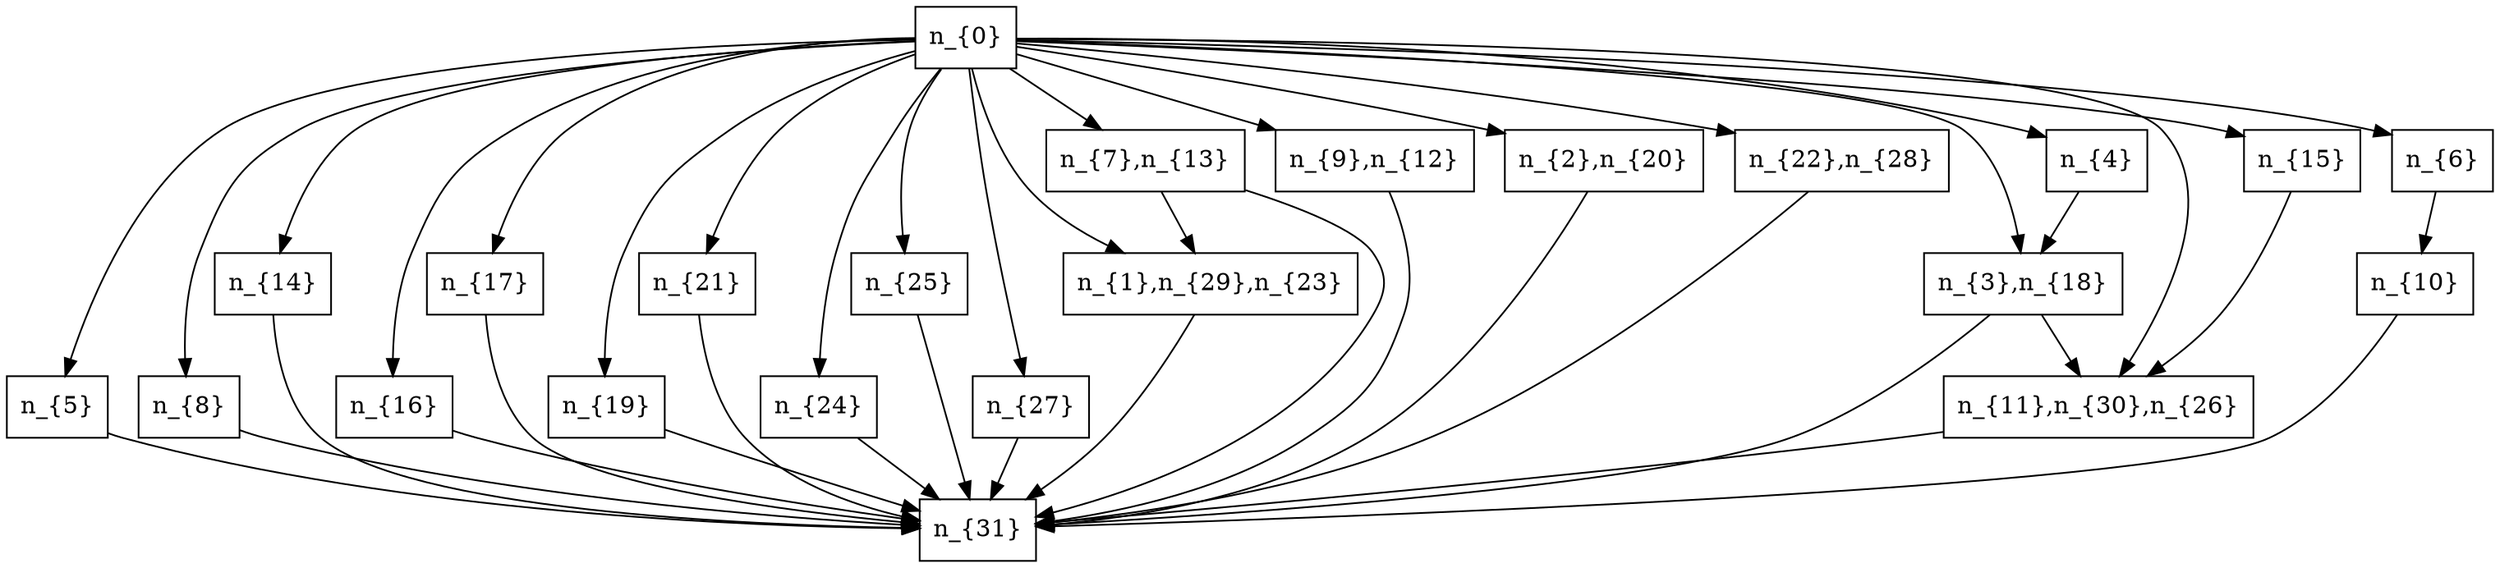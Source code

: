 strict digraph "Task{n=32,e=0.01}" {
	graph [bb="0,0,1317.5,324",
		collapsed=9,
		cpathlen=1655364,
		deadline=5248928,
		period=5248928,
		workload=8656030
	];
	node [distance=0,
		factor=0,
		label="\N",
		marked=0,
		object=0,
		shape=rectangle,
		threads=0,
		visited=0,
		wcet=0,
		wcetone=0
	];
	"n_{0}"	 [distance=153866,
		factor=0.591138,
		height=0.5,
		object=2,
		pos="542,306",
		texlbl="${d:153866, n_{0} = \langle o_{2}, c_1:153866, c(1):153866, F:0.59 \rangle}$",
		threads=1,
		wcet=153866,
		wcetone=153866,
		width=0.75];
	"n_{4}"	 [distance=615326,
		factor=0.800891,
		height=0.5,
		object=6,
		pos="1177,234",
		texlbl="${d:615326, n_{4} = \langle o_{6}, c_1:461460, c(1):461460, F:0.80 \rangle}$",
		threads=1,
		wcet=461460,
		wcetone=461460,
		width=0.75];
	"n_{0}" -> "n_{4}" [key="n_{0} -> n_{4}",
	pos="e,1149.6,247.45 569.1,304.7 670.37,299.65 1026.3,280.26 1136,252 1137.3,251.67 1138.6,251.31 1139.8,250.92"];
"n_{5}" [distance=1067635,
	factor=0.904876,
	height=0.5,
	object=18,
	pos="27,90",
	texlbl="${d:1067635, n_{5} = \langle o_{18}, c_1:913769, c(1):913769, F:0.90 \rangle}$",
	threads=1,
	wcet=913769,
	wcetone=913769,
	width=0.75];
"n_{0}" -> "n_{5}" [key="n_{0} -> n_{5}",
pos="e,32.475,108.05 514.95,305.44 433.56,303.3 192.55,293.51 128,252 78.695,220.29 49.308,155.07 35.852,117.78"];
"n_{6}" [distance=307732,
factor=0.591138,
height=0.5,
object=2,
pos="570,234",
texlbl="${d:307732, n_{6} = \langle o_{2}, c_1:153866, c(1):153866, F:0.59 \rangle}$",
threads=1,
wcet=153866,
wcetone=153866,
width=0.75];
"n_{0}" -> "n_{6}" [key="n_{0} -> n_{6}",
pos="e,562.84,252.41 549.07,287.83 552.13,279.96 555.78,270.57 559.17,261.85"];
"n_{8}" [distance=307732,
factor=0.591138,
height=0.5,
object=2,
pos="99,90",
texlbl="${d:307732, n_{8} = \langle o_{2}, c_1:153866, c(1):153866, F:0.59 \rangle}$",
threads=1,
wcet=153866,
wcetone=153866,
width=0.75];
"n_{0}" -> "n_{8}" [key="n_{0} -> n_{8}",
pos="e,100.02,108.17 514.84,304.88 438.65,301.32 224.71,288.25 166,252 119.96,223.57 105.55,156.5 101.05,118.16"];
"n_{14}" [distance=1067635,
factor=0.904876,
height=0.5,
object=18,
pos="154,162",
texlbl="${d:1067635, n_{14} = \langle o_{18}, c_1:913769, c(1):913769, F:0.90 \rangle}$",
threads=1,
wcet=913769,
wcetone=913769,
width=0.79167];
"n_{0}" -> "n_{14}" [key="n_{0} -> n_{14}",
pos="e,157.39,180.06 514.97,304.97 442.77,301.71 247.44,289.57 197,252 176.92,237.05 165.81,210.28 159.94,189.81"];
"n_{15}" [distance=192923,
factor=2.633100,
height=0.5,
object=9,
pos="1289,234",
texlbl="${d:192923, n_{15} = \langle o_{9}, c_1:39057, c(1):39057, F:2.63 \rangle}$",
threads=1,
wcet=39057,
wcetone=39057,
width=0.79167];
"n_{0}" -> "n_{15}" [key="n_{0} -> n_{15}",
pos="e,1260.3,247.5 569.34,305.07 682.42,301.04 1113.9,283.84 1246,252 1247.5,251.64 1249,251.24 1250.5,250.81"];
"n_{16}" [distance=615326,
factor=0.800891,
height=0.5,
object=6,
pos="211,90",
texlbl="${d:615326, n_{16} = \langle o_{6}, c_1:461460, c(1):461460, F:0.80 \rangle}$",
threads=1,
wcet=461460,
wcetone=461460,
width=0.79167];
"n_{0}" -> "n_{16}" [key="n_{0} -> n_{16}",
pos="e,212.68,108.2 514.8,302.87 456.25,295.74 320.49,276.95 282,252 236.5,222.51 219.99,156.63 214.12,118.59"];
"n_{17}" [distance=307732,
factor=0.591138,
height=0.5,
object=2,
pos="268,162",
texlbl="${d:307732, n_{17} = \langle o_{2}, c_1:153866, c(1):153866, F:0.59 \rangle}$",
threads=1,
wcet=153866,
wcetone=153866,
width=0.79167];
"n_{0}" -> "n_{17}" [key="n_{0} -> n_{17}",
pos="e,271.71,180.13 514.65,302.61 460.55,295.42 342.37,277.23 311,252 291.7,236.47 280.54,210.19 274.45,190.03"];
"n_{19}" [distance=192923,
factor=2.633100,
height=0.5,
object=9,
pos="325,90",
texlbl="${d:192923, n_{19} = \langle o_{9}, c_1:39057, c(1):39057, F:2.63 \rangle}$",
threads=1,
wcet=39057,
wcetone=39057,
width=0.79167];
"n_{0}" -> "n_{19}" [key="n_{0} -> n_{19}",
pos="e,326.56,108.29 514.87,300.82 483.91,293.85 432.92,279.1 397,252 365.28,228.07 360.25,216.26 344,180 335.21,160.39 330.41,136.52 \
327.84,118.29"];
"n_{21}" [distance=1067635,
factor=0.904876,
height=0.5,
object=18,
pos="382,162",
texlbl="${d:1067635, n_{21} = \langle o_{18}, c_1:913769, c(1):913769, F:0.90 \rangle}$",
threads=1,
wcet=913769,
wcetone=913769,
width=0.79167];
"n_{0}" -> "n_{21}" [key="n_{0} -> n_{21}",
pos="e,386.62,180.06 514.75,299.23 488.83,291.58 450.16,276.83 425,252 407.58,234.81 396.28,209.16 389.66,189.64"];
"n_{24}" [distance=307732,
factor=0.591138,
height=0.5,
object=2,
pos="439,90",
texlbl="${d:307732, n_{24} = \langle o_{2}, c_1:153866, c(1):153866, F:0.59 \rangle}$",
threads=1,
wcet=153866,
wcetone=153866,
width=0.79167];
"n_{0}" -> "n_{24}" [key="n_{0} -> n_{24}",
pos="e,441.63,108.24 521.94,287.82 511.79,277.92 499.8,265.04 491,252 471.32,222.81 469.04,213.43 458,180 451.33,159.81 446.46,136.28 \
443.32,118.35"];
"n_{25}" [distance=630861,
factor=0.973991,
height=0.5,
object=4,
pos="496,162",
texlbl="${d:630861, n_{25} = \langle o_{4}, c_1:476995, c(1):476995, F:0.97 \rangle}$",
threads=1,
wcet=476995,
wcetone=476995,
width=0.79167];
"n_{0}" -> "n_{25}" [key="n_{0} -> n_{25}",
pos="e,493.96,180.21 523.71,287.7 515.19,277.95 505.88,265.26 501,252 493.76,232.33 492.73,208.6 493.39,190.45"];
"n_{27}" [distance=307732,
factor=0.591138,
height=0.5,
object=2,
pos="553,90",
texlbl="${d:307732, n_{27} = \langle o_{2}, c_1:153866, c(1):153866, F:0.59 \rangle}$",
threads=1,
wcet=153866,
wcetone=153866,
width=0.79167];
"n_{0}" -> "n_{27}" [key="n_{0} -> n_{27}",
pos="e,548.54,108.41 538.59,287.58 536.83,277.18 534.88,263.91 534,252 530.54,205.06 539.58,150.78 546.35,118.48"];
"n_{1},n_{29},n_{23}" [distance=524902,
factor=0.662345,
height=0.5,
object=28,
pos="726,162",
texlbl="${d:524902, n_{1},n_{29},n_{23} = \langle o_{28}, c_1:126105, c(3):293156, F:0.66 \rangle}$",
threads=3,
wcet=293156,
wcetone=126105,
width=1.9306];
"n_{0}" -> "n_{1},n_{29},n_{23}" [key="n_{0} -> n_{1},n_{29},n_{23}",
pos="e,695.9,180.03 564.19,287.81 576.63,277.48 592.35,264.21 606,252 623.34,236.49 625.77,230.45 644,216 657.61,205.21 673.37,194.46 \
687.41,185.42"];
"n_{7},n_{13}" [distance=231746,
factor=0.300563,
height=0.5,
object=25,
pos="701,234",
texlbl="${d:231746, n_{7},n_{13} = \langle o_{25}, c_1:59881, c(2):77880, F:0.30 \rangle}$",
threads=2,
wcet=77880,
wcetone=59881,
width=1.3194];
"n_{0}" -> "n_{7},n_{13}" [key="n_{0} -> n_{7},n_{13}",
pos="e,661.23,252.01 569.33,293.62 591.97,283.37 624.71,268.55 651.88,256.24"];
"n_{9},n_{12}" [distance=329800,
factor=0.682709,
height=0.5,
object=22,
pos="814,234",
texlbl="${d:329800, n_{9},n_{12} = \langle o_{22}, c_1:104554, c(2):175934, F:0.68 \rangle}$",
threads=2,
wcet=175934,
wcetone=104554,
width=1.3194];
"n_{0}" -> "n_{9},n_{12}" [key="n_{0} -> n_{9},n_{12}",
pos="e,766.48,249.24 569.29,299.7 608.49,290.53 683.2,272.61 756.6,252.03"];
"n_{3},n_{18}" [distance=1002362,
factor=0.415288,
height=0.5,
object=14,
pos="1139,162",
texlbl="${d:1002362, n_{3},n_{18} = \langle o_{14}, c_1:273468, c(2):387036, F:0.42 \rangle}$",
threads=2,
wcet=387036,
wcetone=273468,
width=1.3194];
"n_{0}" -> "n_{3},n_{18}" [key="n_{0} -> n_{3},n_{18}",
pos="e,1137,180.22 569.19,305.01 675.42,300.92 1058.8,284.05 1102,252 1121.5,237.51 1130.8,210.87 1135.2,190.32"];
"n_{2},n_{20}" [distance=984906,
factor=0.800891,
height=0.5,
object=6,
pos="927,234",
texlbl="${d:984906, n_{2},n_{20} = \langle o_{6}, c_1:461460, c(2):831040, F:0.80 \rangle}$",
threads=2,
wcet=831040,
wcetone=461460,
width=1.3194];
"n_{0}" -> "n_{2},n_{20}" [key="n_{0} -> n_{2},n_{20}",
pos="e,879.24,249.62 569.04,302.88 623.94,296.25 752.42,279.31 869.41,251.96"];
"n_{22},n_{28}" [distance=1095450,
factor=0.973991,
height=0.5,
object=4,
pos="1043,234",
texlbl="${d:1095450, n_{22},n_{28} = \langle o_{4}, c_1:476995, c(2):941584, F:0.97 \rangle}$",
threads=2,
wcet=941584,
wcetone=476995,
width=1.4028];
"n_{0}" -> "n_{22},n_{28}" [key="n_{0} -> n_{22},n_{28}",
pos="e,992.42,249.83 569.11,304.29 637.12,299.65 820.51,285.06 982.28,251.94"];
"n_{11},n_{30},n_{26}" [distance=1178369,
factor=0.438874,
height=0.5,
object=1,
pos="1173,90",
texlbl="${d:1178369, n_{11},n_{30},n_{26} = \langle o_{1}, c_1:93733, c(3):176007, F:0.44 \rangle}$",
threads=3,
wcet=176007,
wcetone=93733,
width=2.0278];
"n_{0}" -> "n_{11},n_{30},n_{26}" [key="n_{0} -> n_{11},n_{30},n_{26}",
pos="e,1186.7,108.16 569.38,304.83 692.61,299.41 1190.8,276.08 1213,252 1247.6,214.51 1215.7,151.95 1192.4,116.55"];
"n_{4}" -> "n_{3},n_{18}" [key="n_{4} -> n_{3},n_{18}",
pos="e,1148.7,180.41 1167.4,215.83 1163.2,207.79 1158.1,198.17 1153.4,189.29"];
"n_{31}" [distance=1655364,
factor=0.973991,
height=0.5,
object=4,
pos="524,18",
texlbl="${d:1655364, n_{31} = \langle o_{4}, c_1:476995, c(1):476995, F:0.97 \rangle}$",
threads=1,
wcet=476995,
wcetone=476995,
width=0.79167];
"n_{5}" -> "n_{31}" [key="n_{5} -> n_{31}",
pos="e,495.39,20.049 54.114,75.222 57.057,73.989 60.054,72.88 63,72 141.98,48.42 389.14,28.041 485.24,20.807"];
"n_{10}" [distance=461598,
factor=0.591138,
height=0.5,
object=2,
pos="610,162",
texlbl="${d:461598, n_{10} = \langle o_{2}, c_1:153866, c(1):153866, F:0.59 \rangle}$",
threads=1,
wcet=153866,
wcetone=153866,
width=0.79167];
"n_{6}" -> "n_{10}" [key="n_{6} -> n_{10}",
pos="e,599.77,180.41 580.09,215.83 584.56,207.79 589.91,198.17 594.84,189.29"];
"n_{8}" -> "n_{31}" [key="n_{8} -> n_{31}",
pos="e,495.02,19.368 126.41,76.744 130.88,74.94 135.51,73.274 140,72 262.89,37.101 414.58,24.269 484.86,19.966"];
"n_{14}" -> "n_{31}" [key="n_{14} -> n_{31}",
pos="e,495.22,20.553 152.28,143.94 151.42,123.44 153.51,90.438 173,72 195.46,50.747 398.31,29.639 485,21.503"];
"n_{15}" -> "n_{11},n_{30},n_{26}" [key="n_{15} -> n_{11},n_{30},n_{26}",
pos="e,1204.2,108.13 1283.3,215.97 1276.6,196.68 1264.1,165.91 1246,144 1236.6,132.65 1224.4,122.4 1212.6,113.95"];
"n_{16}" -> "n_{31}" [key="n_{16} -> n_{31}",
pos="e,495.16,21.84 239.86,77.001 244.53,75.164 249.36,73.421 254,72 334.57,47.35 432.18,31.046 485.17,23.28"];
"n_{17}" -> "n_{31}" [key="n_{17} -> n_{31}",
pos="e,495.39,20.696 266.51,143.82 265.91,123.52 268.29,91.008 287,72 314.3,44.265 425.27,28.465 485.18,21.799"];
"n_{19}" -> "n_{31}" [key="n_{19} -> n_{31}",
pos="e,495.34,27.317 353.58,77.74 358.37,75.769 363.31,73.79 368,72 407.74,56.821 453.84,41.09 485.57,30.55"];
"n_{21}" -> "n_{31}" [key="n_{21} -> n_{31}",
pos="e,495.28,22.812 381.19,143.72 381.29,123.92 384.38,92.446 401,72 422.03,46.132 457.92,32.316 485.53,25.158"];
"n_{24}" -> "n_{31}" [key="n_{24} -> n_{31}",
pos="e,502.56,36.163 460.45,71.831 470.82,63.048 483.42,52.371 494.66,42.849"];
"n_{25}" -> "n_{31}" [key="n_{25} -> n_{31}",
pos="e,520.48,36.09 499.55,143.76 504.34,119.09 512.94,74.86 518.56,45.973"];
"n_{27}" -> "n_{31}" [key="n_{27} -> n_{31}",
pos="e,531.42,36.413 545.68,71.831 542.51,63.962 538.73,54.571 535.22,45.853"];
"n_{10}" -> "n_{31}" [key="n_{10} -> n_{31}",
pos="e,552.54,34.953 609.41,143.79 608.05,124.63 603.68,94.217 590,72 582.64,60.045 571.68,49.537 560.79,41.045"];
"n_{1},n_{29},n_{23}" -> "n_{31}" [key="n_{1},n_{29},n_{23} -> n_{31}",
pos="e,552.71,34.749 704.07,143.67 681.32,124.95 644.46,95.375 611,72 595.16,60.937 577.09,49.535 561.54,40.076"];
"n_{7},n_{13}" -> "n_{31}" [key="n_{7},n_{13} -> n_{31}",
pos="e,552.78,20.875 746.08,215.92 770.55,205.09 797.18,191.27 804,180 812.28,166.31 812.59,157.5 804,144 750.59,60.076 626.27,31.553 \
562.79,22.256"];
"n_{7},n_{13}" -> "n_{1},n_{29},n_{23}" [key="n_{7},n_{13} -> n_{1},n_{29},n_{23}",
pos="e,719.61,180.41 707.31,215.83 710.01,208.05 713.23,198.77 716.23,190.13"];
"n_{9},n_{12}" -> "n_{31}" [key="n_{9},n_{12} -> n_{31}",
pos="e,552.66,22.088 820,215.84 825.14,197.25 830.5,167.78 822,144 808.08,105.04 798.2,93.739 763,72 729.8,51.493 621.41,32.642 562.67,\
23.608"];
"n_{3},n_{18}" -> "n_{31}" [key="n_{3},n_{18} -> n_{31}",
pos="e,552.52,19.07 1121.9,143.85 1100.8,122.6 1062.4,88.234 1022,72 938.5,38.471 664.61,23.864 562.68,19.496"];
"n_{3},n_{18}" -> "n_{11},n_{30},n_{26}" [key="n_{3},n_{18} -> n_{11},n_{30},n_{26}",
pos="e,1164.3,108.41 1147.6,143.83 1151.3,135.88 1155.8,126.37 1160,117.57"];
"n_{2},n_{20}" -> "n_{31}" [key="n_{2},n_{20} -> n_{31}",
pos="e,552.57,21.111 918.18,215.95 900.5,181.82 857.28,108.06 798,72 758.88,48.204 628.31,30.124 562.55,22.281"];
"n_{22},n_{28}" -> "n_{31}" [key="n_{22},n_{28} -> n_{31}",
pos="e,552.82,21.219 1026,215.9 992.68,181.7 915.05,107.8 834,72 785.89,50.752 634.81,30.921 562.85,22.394"];
"n_{11},n_{30},n_{26}" -> "n_{31}" [key="n_{11},n_{30},n_{26} -> n_{31}",
pos="e,552.6,19.9 1100,75.619 1092.2,74.3 1084.5,73.063 1077,72 884.77,44.648 652.96,26.925 562.65,20.598"];
}
